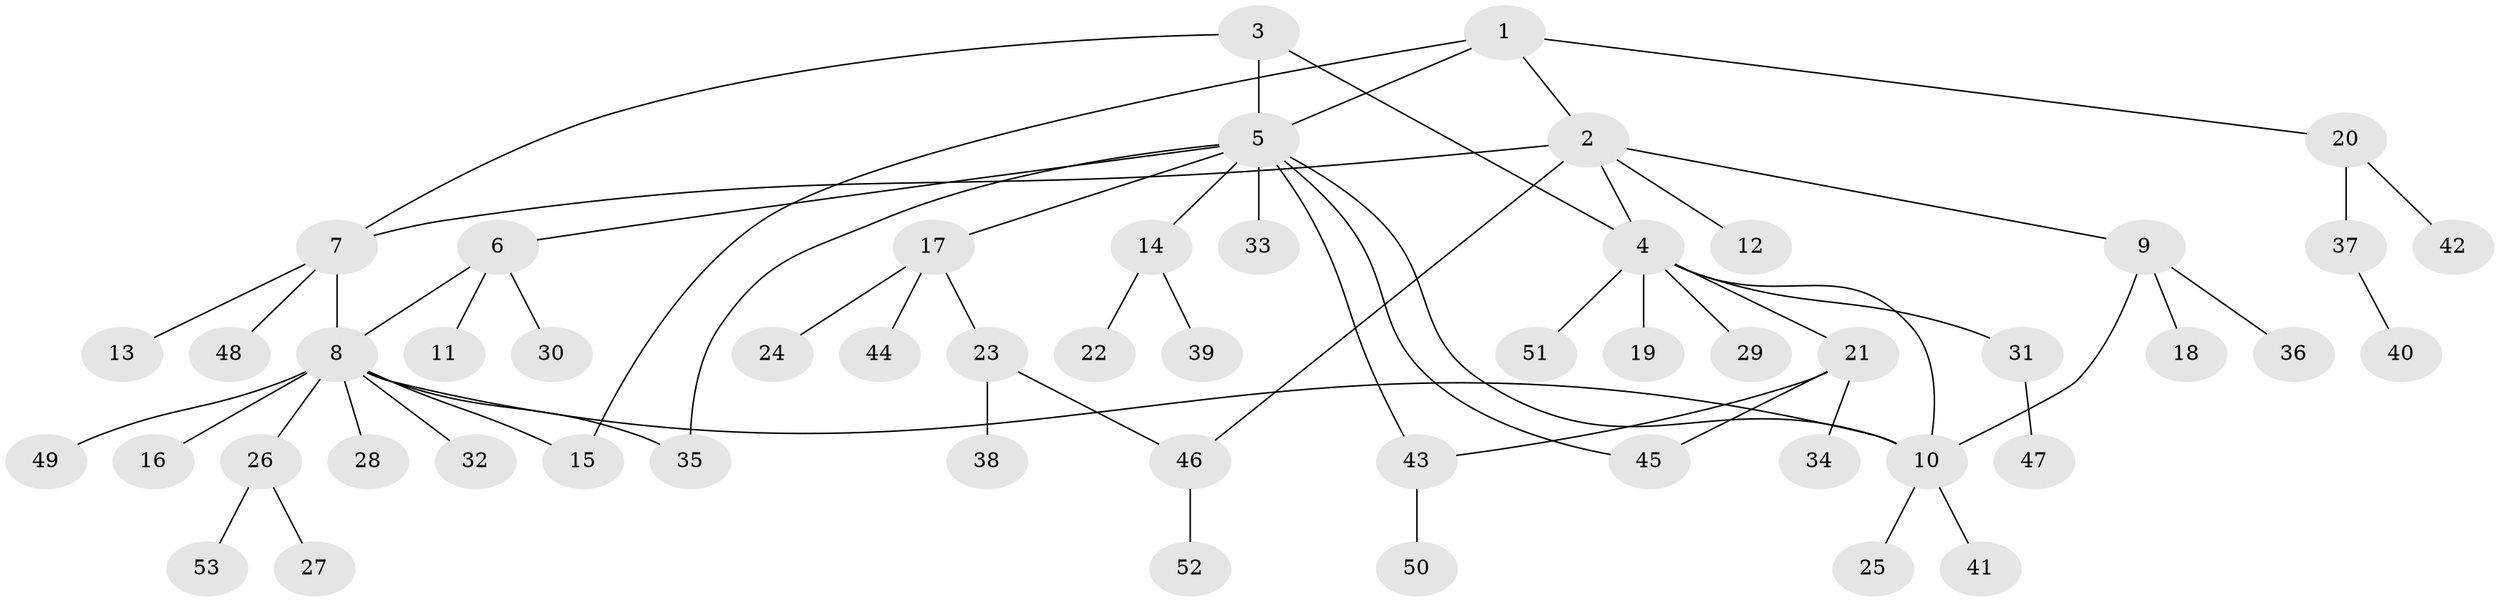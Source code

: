 // Generated by graph-tools (version 1.1) at 2025/11/02/27/25 16:11:29]
// undirected, 53 vertices, 63 edges
graph export_dot {
graph [start="1"]
  node [color=gray90,style=filled];
  1;
  2;
  3;
  4;
  5;
  6;
  7;
  8;
  9;
  10;
  11;
  12;
  13;
  14;
  15;
  16;
  17;
  18;
  19;
  20;
  21;
  22;
  23;
  24;
  25;
  26;
  27;
  28;
  29;
  30;
  31;
  32;
  33;
  34;
  35;
  36;
  37;
  38;
  39;
  40;
  41;
  42;
  43;
  44;
  45;
  46;
  47;
  48;
  49;
  50;
  51;
  52;
  53;
  1 -- 2;
  1 -- 5;
  1 -- 15;
  1 -- 20;
  2 -- 4;
  2 -- 7;
  2 -- 9;
  2 -- 12;
  2 -- 46;
  3 -- 4;
  3 -- 5;
  3 -- 7;
  4 -- 10;
  4 -- 19;
  4 -- 21;
  4 -- 29;
  4 -- 31;
  4 -- 51;
  5 -- 6;
  5 -- 10;
  5 -- 14;
  5 -- 17;
  5 -- 33;
  5 -- 35;
  5 -- 43;
  5 -- 45;
  6 -- 8;
  6 -- 11;
  6 -- 30;
  7 -- 8;
  7 -- 13;
  7 -- 48;
  8 -- 10;
  8 -- 15;
  8 -- 16;
  8 -- 26;
  8 -- 28;
  8 -- 32;
  8 -- 35;
  8 -- 49;
  9 -- 10;
  9 -- 18;
  9 -- 36;
  10 -- 25;
  10 -- 41;
  14 -- 22;
  14 -- 39;
  17 -- 23;
  17 -- 24;
  17 -- 44;
  20 -- 37;
  20 -- 42;
  21 -- 34;
  21 -- 43;
  21 -- 45;
  23 -- 38;
  23 -- 46;
  26 -- 27;
  26 -- 53;
  31 -- 47;
  37 -- 40;
  43 -- 50;
  46 -- 52;
}
